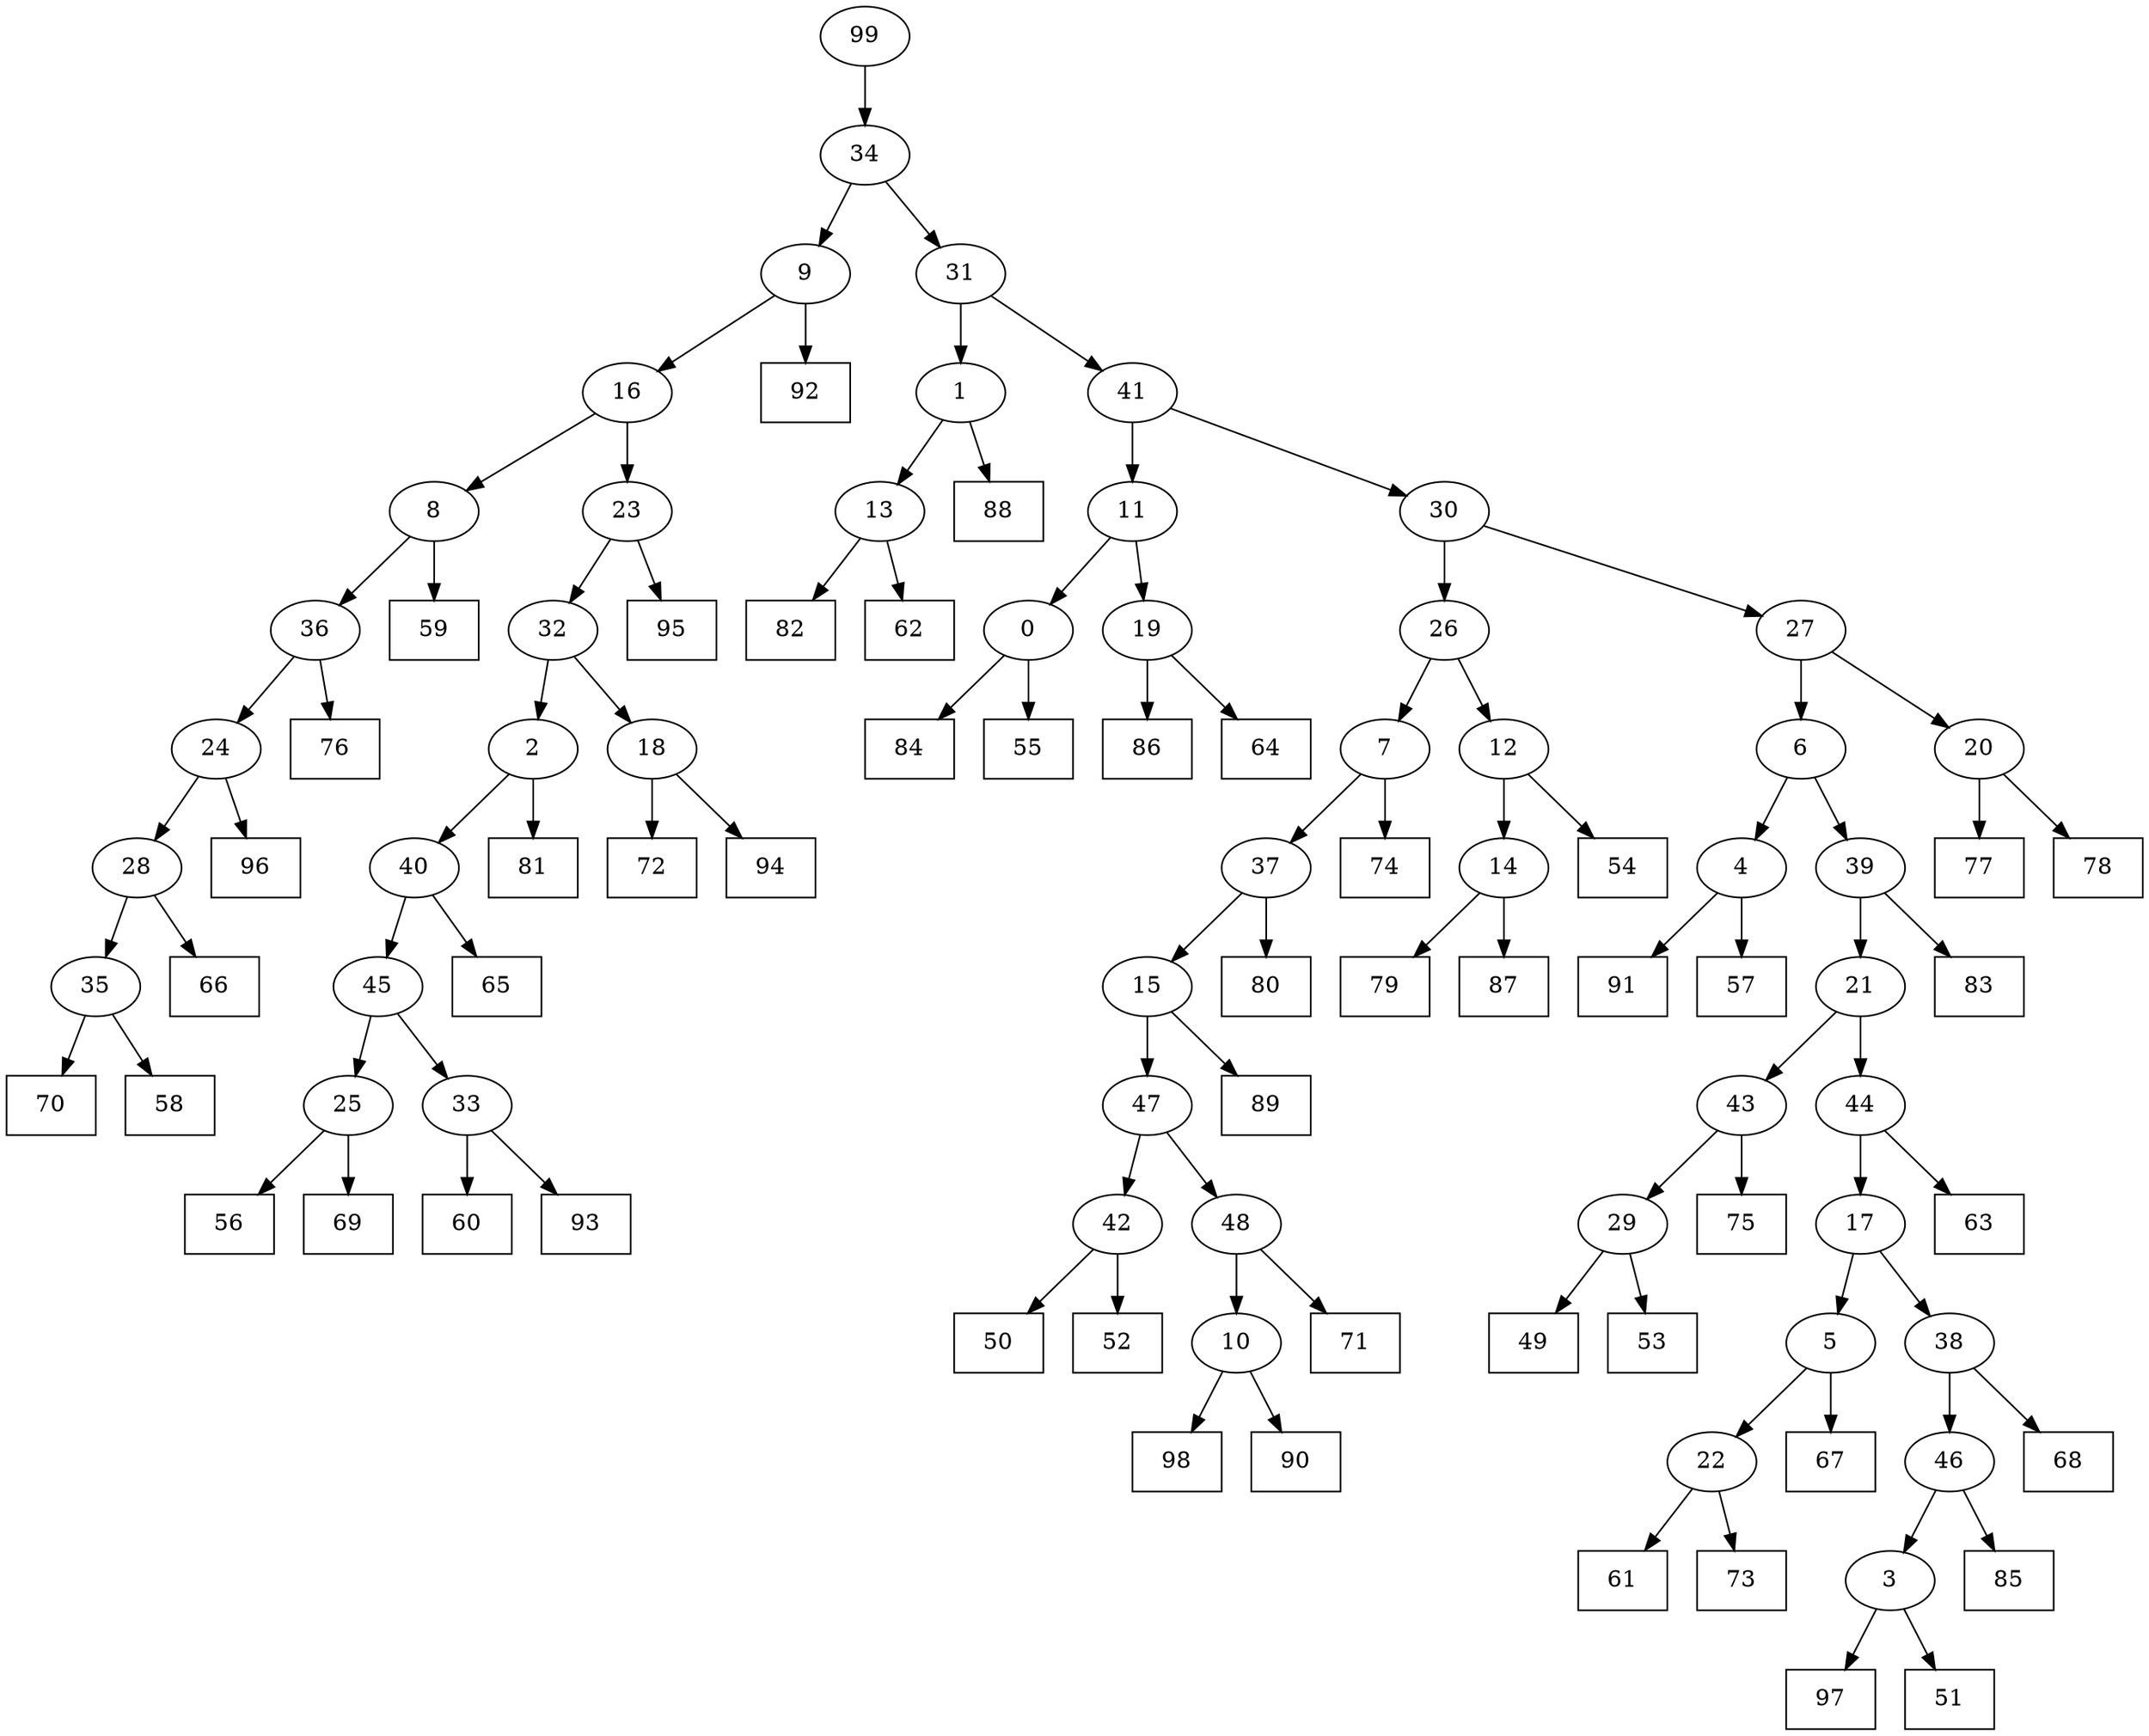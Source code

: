 digraph G {
0[label="0"];
1[label="1"];
2[label="2"];
3[label="3"];
4[label="4"];
5[label="5"];
6[label="6"];
7[label="7"];
8[label="8"];
9[label="9"];
10[label="10"];
11[label="11"];
12[label="12"];
13[label="13"];
14[label="14"];
15[label="15"];
16[label="16"];
17[label="17"];
18[label="18"];
19[label="19"];
20[label="20"];
21[label="21"];
22[label="22"];
23[label="23"];
24[label="24"];
25[label="25"];
26[label="26"];
27[label="27"];
28[label="28"];
29[label="29"];
30[label="30"];
31[label="31"];
32[label="32"];
33[label="33"];
34[label="34"];
35[label="35"];
36[label="36"];
37[label="37"];
38[label="38"];
39[label="39"];
40[label="40"];
41[label="41"];
42[label="42"];
43[label="43"];
44[label="44"];
45[label="45"];
46[label="46"];
47[label="47"];
48[label="48"];
49[shape=box,label="79"];
50[shape=box,label="50"];
51[shape=box,label="56"];
52[shape=box,label="54"];
53[shape=box,label="95"];
54[shape=box,label="87"];
55[shape=box,label="92"];
56[shape=box,label="98"];
57[shape=box,label="49"];
58[shape=box,label="61"];
59[shape=box,label="80"];
60[shape=box,label="89"];
61[shape=box,label="72"];
62[shape=box,label="91"];
63[shape=box,label="82"];
64[shape=box,label="60"];
65[shape=box,label="53"];
66[shape=box,label="57"];
67[shape=box,label="97"];
68[shape=box,label="67"];
69[shape=box,label="93"];
70[shape=box,label="77"];
71[shape=box,label="94"];
72[shape=box,label="88"];
73[shape=box,label="70"];
74[shape=box,label="59"];
75[shape=box,label="58"];
76[shape=box,label="84"];
77[shape=box,label="52"];
78[shape=box,label="71"];
79[shape=box,label="90"];
80[shape=box,label="86"];
81[shape=box,label="65"];
82[shape=box,label="64"];
83[shape=box,label="63"];
84[shape=box,label="69"];
85[shape=box,label="62"];
86[shape=box,label="81"];
87[shape=box,label="83"];
88[shape=box,label="76"];
89[shape=box,label="66"];
90[shape=box,label="75"];
91[shape=box,label="96"];
92[shape=box,label="74"];
93[shape=box,label="68"];
94[shape=box,label="85"];
95[shape=box,label="73"];
96[shape=box,label="55"];
97[shape=box,label="51"];
98[shape=box,label="78"];
99[label="99"];
0->96 ;
20->70 ;
46->94 ;
22->58 ;
33->64 ;
48->78 ;
39->87 ;
7->92 ;
0->76 ;
44->17 ;
14->54 ;
4->66 ;
8->74 ;
2->86 ;
29->65 ;
44->83 ;
42->50 ;
3->67 ;
17->38 ;
38->46 ;
20->98 ;
11->0 ;
32->2 ;
2->40 ;
31->41 ;
27->20 ;
25->84 ;
19->80 ;
26->7 ;
10->56 ;
4->62 ;
6->39 ;
21->44 ;
24->91 ;
36->88 ;
9->55 ;
14->49 ;
23->32 ;
32->18 ;
7->37 ;
39->21 ;
38->93 ;
48->10 ;
10->79 ;
26->12 ;
35->73 ;
40->45 ;
45->25 ;
13->63 ;
40->81 ;
19->82 ;
41->11 ;
11->19 ;
47->48 ;
16->8 ;
5->68 ;
1->13 ;
21->43 ;
43->90 ;
41->30 ;
30->26 ;
37->59 ;
24->28 ;
28->89 ;
28->35 ;
22->95 ;
42->77 ;
47->42 ;
31->1 ;
46->3 ;
3->97 ;
37->15 ;
15->60 ;
18->61 ;
34->31 ;
35->75 ;
30->27 ;
12->14 ;
27->6 ;
6->4 ;
18->71 ;
16->23 ;
25->51 ;
99->34 ;
13->85 ;
17->5 ;
5->22 ;
12->52 ;
34->9 ;
9->16 ;
23->53 ;
43->29 ;
29->57 ;
15->47 ;
45->33 ;
33->69 ;
1->72 ;
8->36 ;
36->24 ;
}
